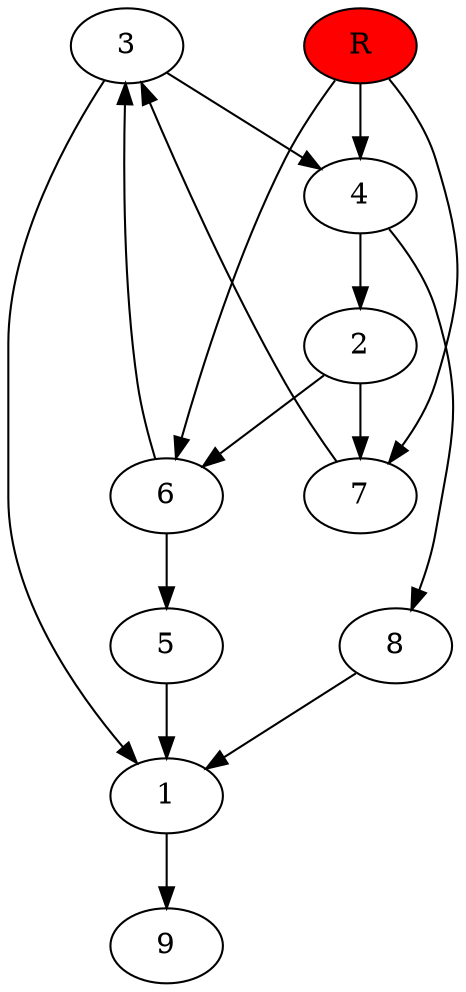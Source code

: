 digraph prb13999 {
	1
	2
	3
	4
	5
	6
	7
	8
	R [fillcolor="#ff0000" style=filled]
	1 -> 9
	2 -> 6
	2 -> 7
	3 -> 1
	3 -> 4
	4 -> 2
	4 -> 8
	5 -> 1
	6 -> 3
	6 -> 5
	7 -> 3
	8 -> 1
	R -> 4
	R -> 6
	R -> 7
}
